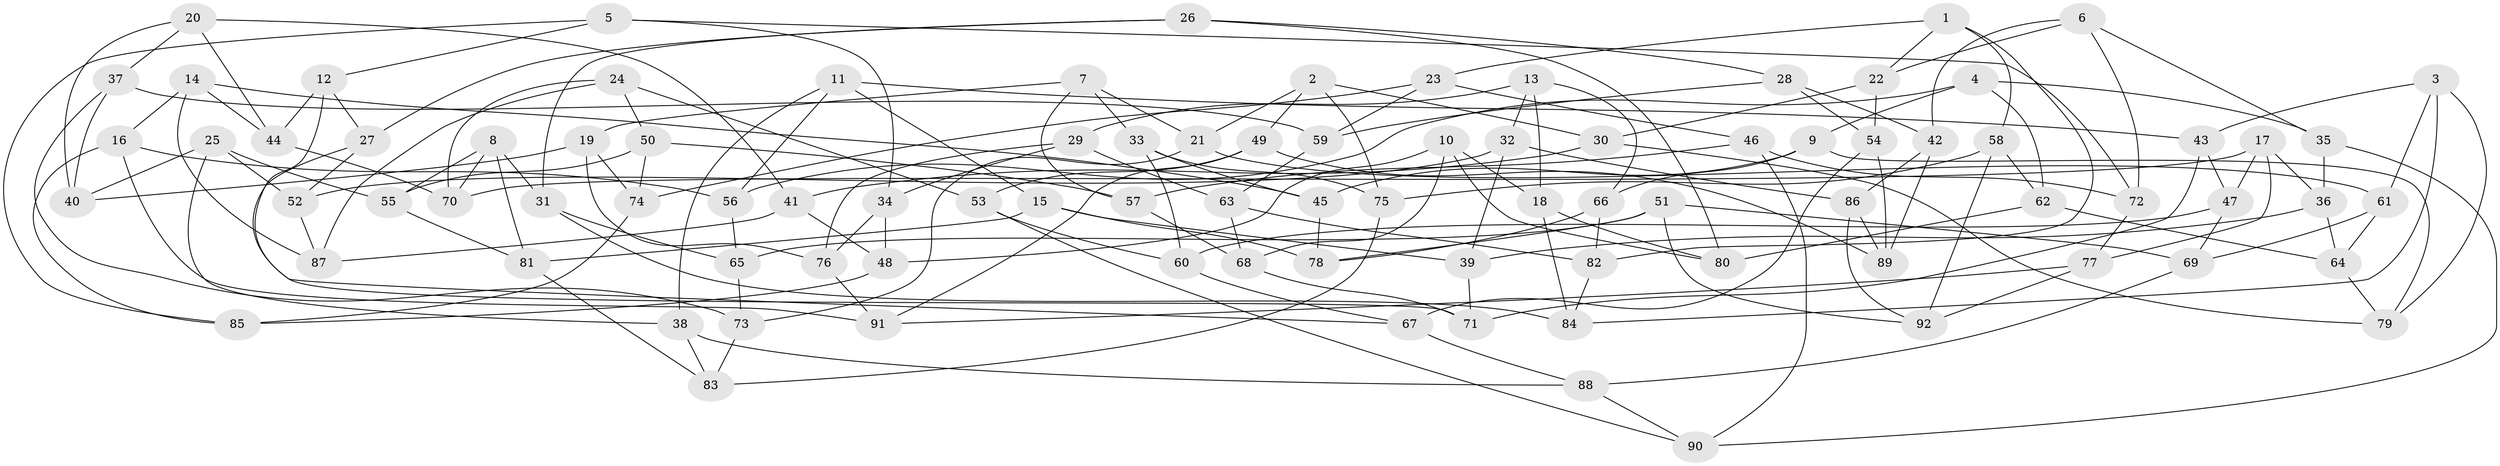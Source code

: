 // coarse degree distribution, {6: 0.6792452830188679, 4: 0.24528301886792453, 5: 0.05660377358490566, 3: 0.018867924528301886}
// Generated by graph-tools (version 1.1) at 2025/52/02/27/25 19:52:28]
// undirected, 92 vertices, 184 edges
graph export_dot {
graph [start="1"]
  node [color=gray90,style=filled];
  1;
  2;
  3;
  4;
  5;
  6;
  7;
  8;
  9;
  10;
  11;
  12;
  13;
  14;
  15;
  16;
  17;
  18;
  19;
  20;
  21;
  22;
  23;
  24;
  25;
  26;
  27;
  28;
  29;
  30;
  31;
  32;
  33;
  34;
  35;
  36;
  37;
  38;
  39;
  40;
  41;
  42;
  43;
  44;
  45;
  46;
  47;
  48;
  49;
  50;
  51;
  52;
  53;
  54;
  55;
  56;
  57;
  58;
  59;
  60;
  61;
  62;
  63;
  64;
  65;
  66;
  67;
  68;
  69;
  70;
  71;
  72;
  73;
  74;
  75;
  76;
  77;
  78;
  79;
  80;
  81;
  82;
  83;
  84;
  85;
  86;
  87;
  88;
  89;
  90;
  91;
  92;
  1 -- 23;
  1 -- 22;
  1 -- 58;
  1 -- 82;
  2 -- 30;
  2 -- 49;
  2 -- 75;
  2 -- 21;
  3 -- 43;
  3 -- 61;
  3 -- 79;
  3 -- 84;
  4 -- 9;
  4 -- 62;
  4 -- 56;
  4 -- 35;
  5 -- 72;
  5 -- 85;
  5 -- 12;
  5 -- 34;
  6 -- 42;
  6 -- 35;
  6 -- 72;
  6 -- 22;
  7 -- 57;
  7 -- 19;
  7 -- 33;
  7 -- 21;
  8 -- 70;
  8 -- 31;
  8 -- 81;
  8 -- 55;
  9 -- 66;
  9 -- 45;
  9 -- 79;
  10 -- 18;
  10 -- 68;
  10 -- 48;
  10 -- 80;
  11 -- 38;
  11 -- 43;
  11 -- 15;
  11 -- 56;
  12 -- 71;
  12 -- 44;
  12 -- 27;
  13 -- 29;
  13 -- 66;
  13 -- 18;
  13 -- 32;
  14 -- 45;
  14 -- 87;
  14 -- 16;
  14 -- 44;
  15 -- 39;
  15 -- 81;
  15 -- 78;
  16 -- 85;
  16 -- 56;
  16 -- 91;
  17 -- 77;
  17 -- 47;
  17 -- 70;
  17 -- 36;
  18 -- 84;
  18 -- 80;
  19 -- 76;
  19 -- 40;
  19 -- 74;
  20 -- 44;
  20 -- 37;
  20 -- 41;
  20 -- 40;
  21 -- 73;
  21 -- 61;
  22 -- 30;
  22 -- 54;
  23 -- 46;
  23 -- 74;
  23 -- 59;
  24 -- 53;
  24 -- 87;
  24 -- 50;
  24 -- 70;
  25 -- 52;
  25 -- 40;
  25 -- 55;
  25 -- 38;
  26 -- 28;
  26 -- 27;
  26 -- 80;
  26 -- 31;
  27 -- 67;
  27 -- 52;
  28 -- 59;
  28 -- 42;
  28 -- 54;
  29 -- 34;
  29 -- 76;
  29 -- 63;
  30 -- 41;
  30 -- 79;
  31 -- 65;
  31 -- 84;
  32 -- 86;
  32 -- 39;
  32 -- 52;
  33 -- 60;
  33 -- 75;
  33 -- 45;
  34 -- 76;
  34 -- 48;
  35 -- 90;
  35 -- 36;
  36 -- 64;
  36 -- 39;
  37 -- 73;
  37 -- 40;
  37 -- 59;
  38 -- 83;
  38 -- 88;
  39 -- 71;
  41 -- 48;
  41 -- 87;
  42 -- 86;
  42 -- 89;
  43 -- 71;
  43 -- 47;
  44 -- 70;
  45 -- 78;
  46 -- 90;
  46 -- 72;
  46 -- 57;
  47 -- 69;
  47 -- 60;
  48 -- 85;
  49 -- 53;
  49 -- 91;
  49 -- 89;
  50 -- 74;
  50 -- 57;
  50 -- 55;
  51 -- 92;
  51 -- 65;
  51 -- 78;
  51 -- 69;
  52 -- 87;
  53 -- 90;
  53 -- 60;
  54 -- 67;
  54 -- 89;
  55 -- 81;
  56 -- 65;
  57 -- 68;
  58 -- 62;
  58 -- 75;
  58 -- 92;
  59 -- 63;
  60 -- 67;
  61 -- 69;
  61 -- 64;
  62 -- 80;
  62 -- 64;
  63 -- 68;
  63 -- 82;
  64 -- 79;
  65 -- 73;
  66 -- 82;
  66 -- 78;
  67 -- 88;
  68 -- 71;
  69 -- 88;
  72 -- 77;
  73 -- 83;
  74 -- 85;
  75 -- 83;
  76 -- 91;
  77 -- 92;
  77 -- 91;
  81 -- 83;
  82 -- 84;
  86 -- 92;
  86 -- 89;
  88 -- 90;
}
